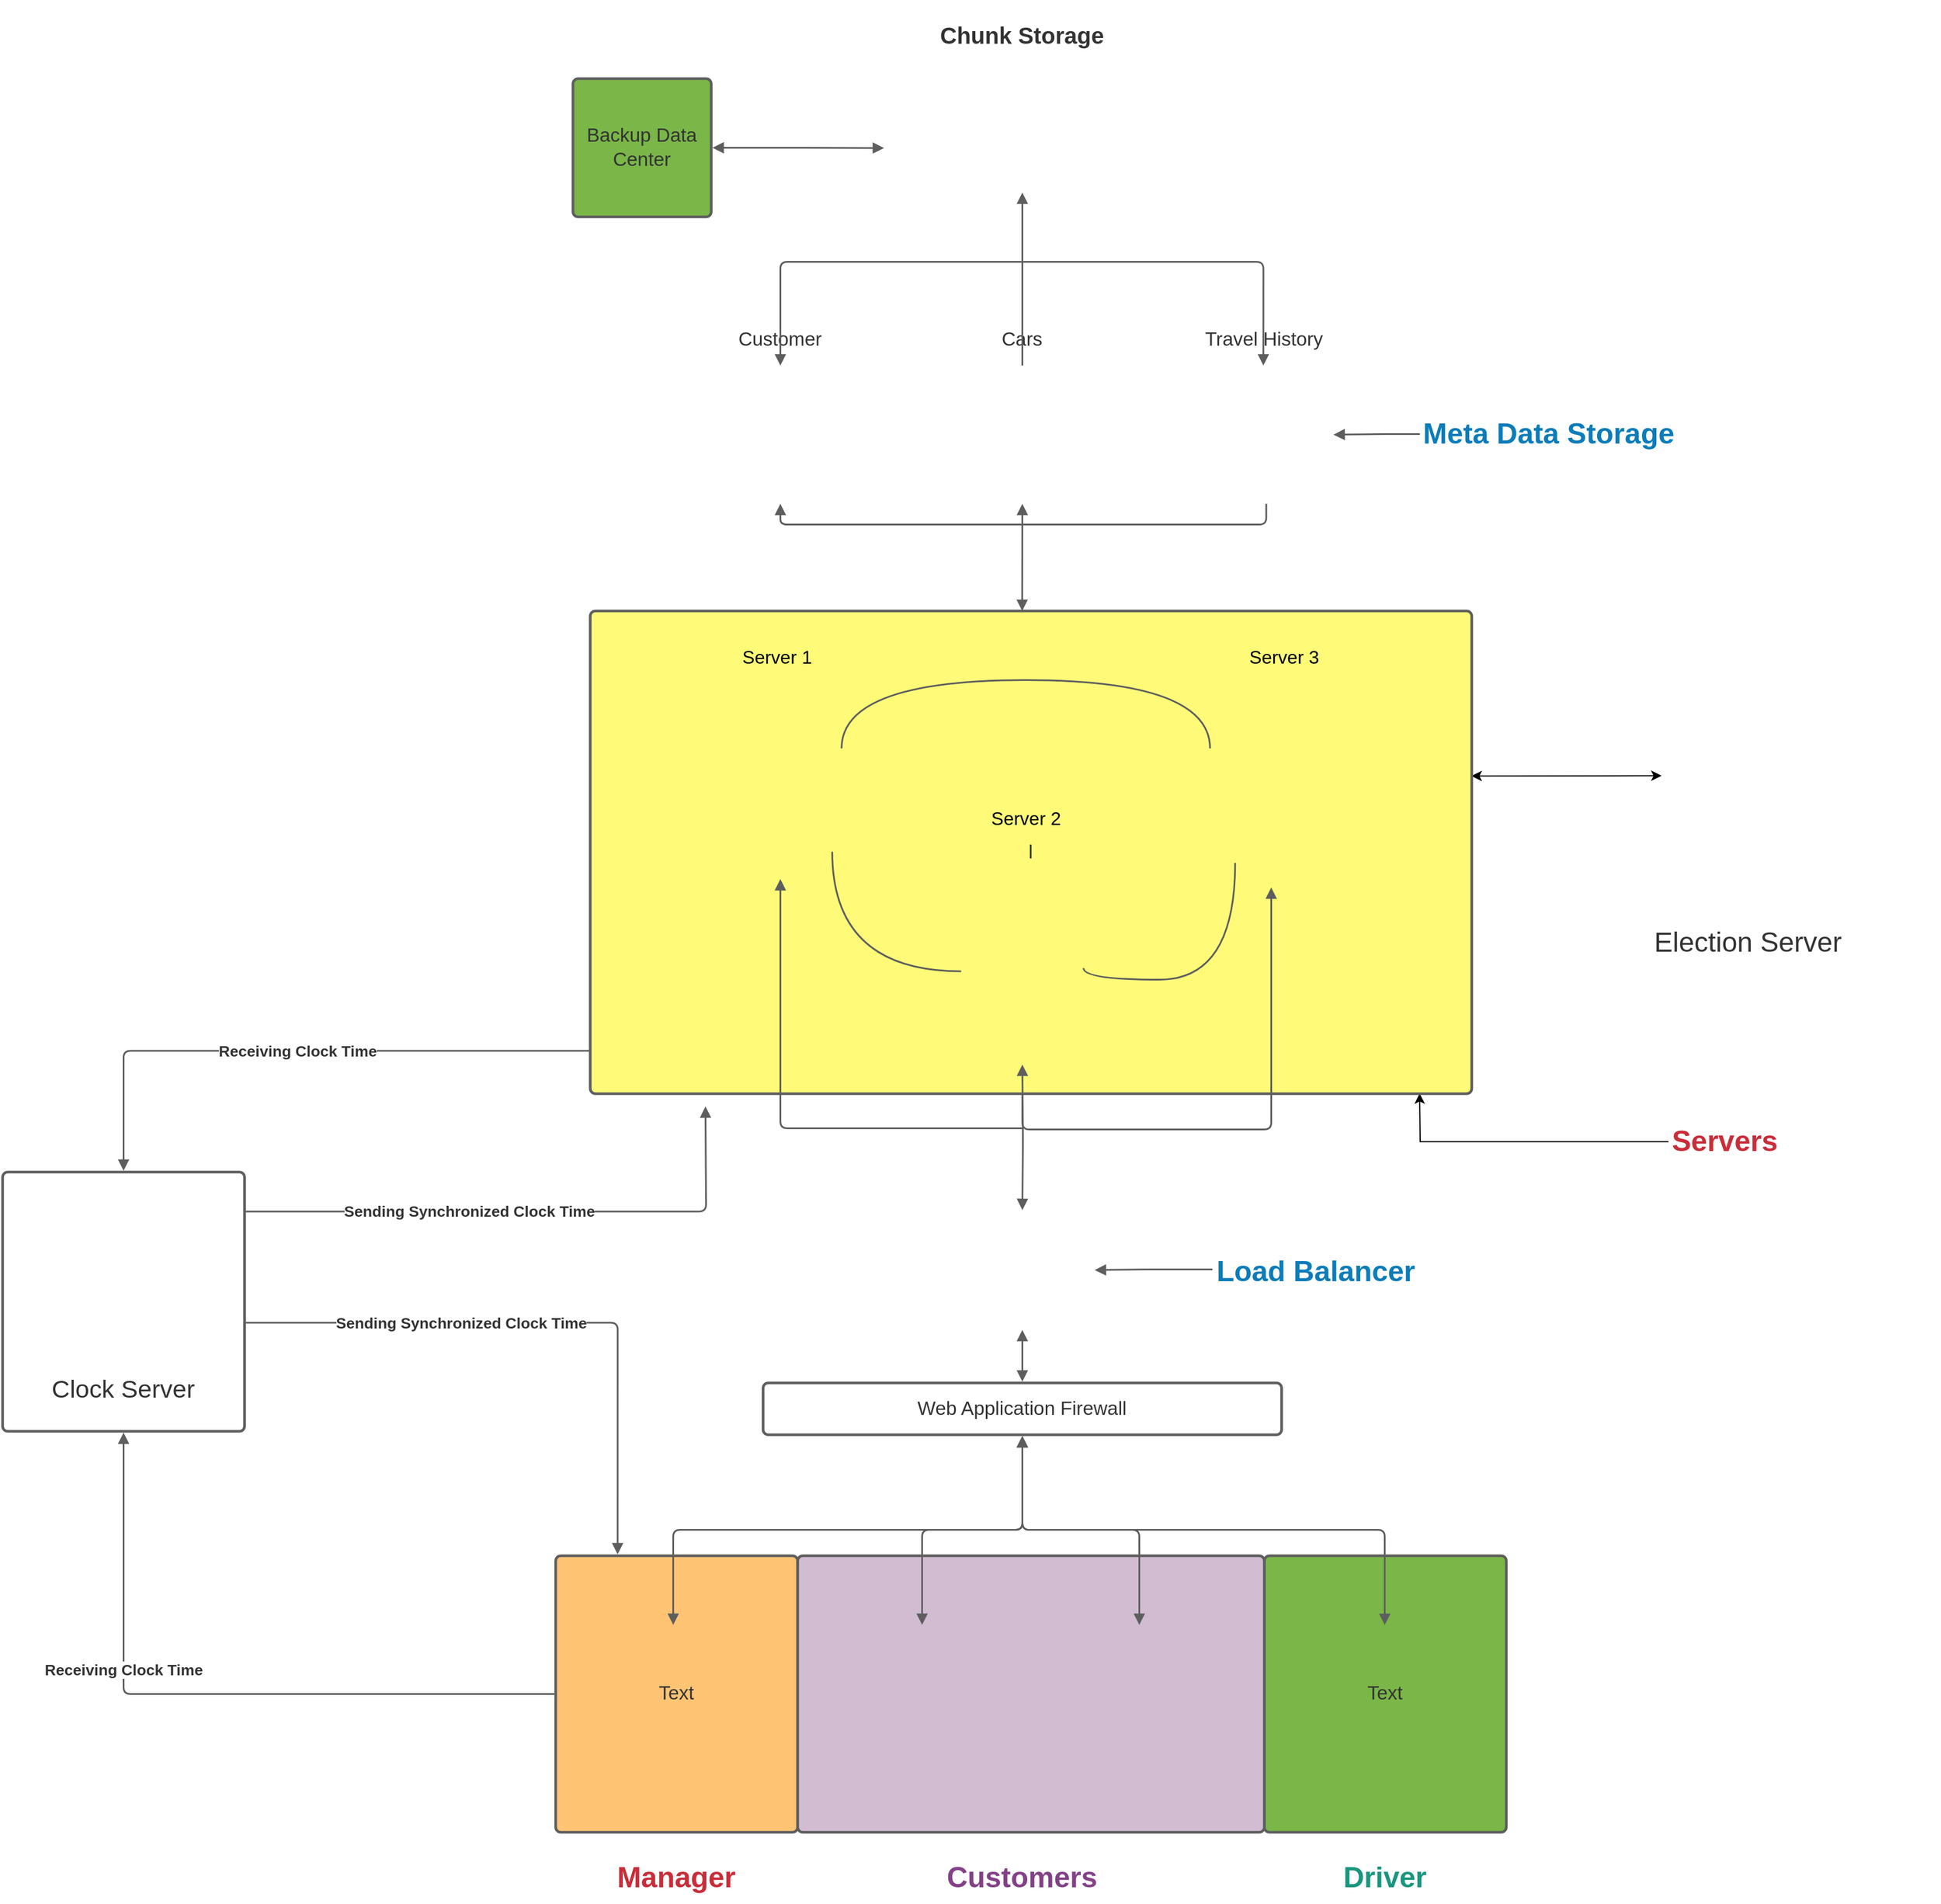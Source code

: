 <mxfile version="15.3.8" type="google"><diagram id="QJz3-LpJAWPJq4f7kyMs" name="Page-1"><mxGraphModel dx="2333" dy="1927" grid="1" gridSize="10" guides="1" tooltips="1" connect="1" arrows="1" fold="1" page="1" pageScale="1" pageWidth="850" pageHeight="1100" math="0" shadow="0"><root><mxCell id="0"/><mxCell id="1" parent="0"/><UserObject label="" lucidchartObjectId="qt9bbZQ~xe8x" id="SaZsJLHCeWkFpMhe_jCe-1"><mxCell style="html=1;overflow=block;blockSpacing=1;whiteSpace=wrap;;whiteSpace=wrap;fontSize=13;spacing=3.8;strokeColor=#5e5e5e;strokeOpacity=100;rounded=1;absoluteArcSize=1;arcSize=9;strokeWidth=2.3;" parent="1" vertex="1"><mxGeometry x="-10" y="627" width="210" height="225" as="geometry"/></mxCell></UserObject><UserObject label="Text" lucidchartObjectId="3f2~ffm9F~uj" id="SaZsJLHCeWkFpMhe_jCe-2"><mxCell style="html=1;overflow=block;blockSpacing=1;whiteSpace=wrap;;whiteSpace=wrap;fontSize=16.7;fontColor=#333333;spacing=3.8;strokeColor=#5e5e5e;strokeOpacity=100;fillOpacity=100;rounded=1;absoluteArcSize=1;arcSize=9;fillColor=#7ab648;strokeWidth=2.3;" parent="1" vertex="1"><mxGeometry x="1085" y="960" width="210" height="240" as="geometry"/></mxCell></UserObject><UserObject label="Text" lucidchartObjectId="cHV_A5EwkfJ5" id="SaZsJLHCeWkFpMhe_jCe-3"><mxCell style="html=1;overflow=block;blockSpacing=1;whiteSpace=wrap;;whiteSpace=wrap;fontSize=16.7;fontColor=#333333;spacing=3.8;strokeColor=#5e5e5e;strokeOpacity=100;fillOpacity=100;rounded=1;absoluteArcSize=1;arcSize=9;fillColor=#ffc374;strokeWidth=2.3;" parent="1" vertex="1"><mxGeometry x="470" y="960" width="210" height="240" as="geometry"/></mxCell></UserObject><UserObject label="" lucidchartObjectId="FDV_tGf8bnLx" id="SaZsJLHCeWkFpMhe_jCe-4"><mxCell style="html=1;overflow=block;blockSpacing=1;whiteSpace=wrap;;whiteSpace=wrap;fontSize=13;spacing=3.8;strokeColor=#5e5e5e;strokeOpacity=100;fillOpacity=100;rounded=1;absoluteArcSize=1;arcSize=9;fillColor=#d1bcd2;strokeWidth=2.3;" parent="1" vertex="1"><mxGeometry x="680" y="960" width="405" height="240" as="geometry"/></mxCell></UserObject><mxCell id="SaZsJLHCeWkFpMhe_jCe-66" style="rounded=0;orthogonalLoop=1;jettySize=auto;html=1;exitX=1;exitY=0.5;exitDx=0;exitDy=0;startArrow=classic;startFill=1;" parent="1" edge="1"><mxGeometry relative="1" as="geometry"><mxPoint x="1430" y="283.286" as="targetPoint"/><mxPoint x="1265" y="283.5" as="sourcePoint"/></mxGeometry></mxCell><UserObject label="" lucidchartObjectId="68U_EY3NaWSD" id="SaZsJLHCeWkFpMhe_jCe-6"><mxCell style="html=1;overflow=block;blockSpacing=1;whiteSpace=wrap;shape=image;whiteSpace=wrap;fontSize=13;spacing=0;strokeColor=none;strokeOpacity=100;strokeWidth=0;image=https://images.lucid.app/images/affb1d6d-7257-47ea-af1e-e43531c54619/content;imageAspect=0;" parent="1" vertex="1"><mxGeometry x="815" y="-73" width="120" height="120" as="geometry"/></mxCell></UserObject><UserObject label="" lucidchartObjectId="QdV_s1v-jKAn" id="SaZsJLHCeWkFpMhe_jCe-10"><mxCell style="html=1;overflow=block;blockSpacing=1;whiteSpace=wrap;shape=image;whiteSpace=wrap;fontSize=13;spacing=0;strokeColor=none;strokeOpacity=100;strokeWidth=0;image=https://images.lucid.app/images/56cf2836-a9e5-45a6-bb32-8368415df0f9/content;imageAspect=0;" parent="1" vertex="1"><mxGeometry x="905" y="1020" width="143" height="149" as="geometry"/></mxCell></UserObject><UserObject label="" lucidchartObjectId="9dV_I-5fs7Q9" id="SaZsJLHCeWkFpMhe_jCe-11"><mxCell style="html=1;overflow=block;blockSpacing=1;whiteSpace=wrap;shape=image;whiteSpace=wrap;fontSize=13;spacing=0;strokeColor=none;strokeOpacity=100;strokeWidth=0;image=https://images.lucid.app/images/1fb789a5-6b61-438f-8692-69fd727f588b/content;imageAspect=0;" parent="1" vertex="1"><mxGeometry x="725" y="1020" width="126" height="150" as="geometry"/></mxCell></UserObject><UserObject label="" lucidchartObjectId="qeV_4AI36nwS" id="SaZsJLHCeWkFpMhe_jCe-12"><mxCell style="html=1;overflow=block;blockSpacing=1;whiteSpace=wrap;shape=image;whiteSpace=wrap;fontSize=13;spacing=0;strokeColor=none;strokeOpacity=100;strokeWidth=0;image=https://images.lucid.app/images/8c7f796b-8d5a-4076-8dda-52d1d59ff8d9/content;imageAspect=0;" parent="1" vertex="1"><mxGeometry x="500" y="1020" width="144" height="152" as="geometry"/></mxCell></UserObject><UserObject label="" lucidchartObjectId="tuV_VJ8RDlnU" id="SaZsJLHCeWkFpMhe_jCe-13"><mxCell style="html=1;overflow=block;blockSpacing=1;whiteSpace=wrap;shape=image;whiteSpace=wrap;fontSize=13;spacing=0;strokeColor=none;strokeOpacity=100;strokeWidth=0;image=https://images.lucid.app/images/910c5bc7-dee5-40f6-b331-773c25731a66/content;imageAspect=0;" parent="1" vertex="1"><mxGeometry x="812" y="660" width="126" height="104" as="geometry"/></mxCell></UserObject><UserObject label="" lucidchartObjectId="7Z3~44MPXO~u" id="SaZsJLHCeWkFpMhe_jCe-14"><mxCell style="html=1;jettySize=18;whiteSpace=wrap;fontSize=13;strokeColor=#5E5E5E;strokeWidth=1.5;rounded=1;arcSize=12;edgeStyle=orthogonalEdgeStyle;startArrow=block;startFill=1;;endArrow=block;endFill=1;;exitX=0.5;exitY=0;exitPerimeter=0;entryX=0.5;entryY=1.025;entryPerimeter=0;" parent="1" source="SaZsJLHCeWkFpMhe_jCe-12" target="SaZsJLHCeWkFpMhe_jCe-34" edge="1"><mxGeometry width="100" height="100" relative="1" as="geometry"><Array as="points"/></mxGeometry></mxCell></UserObject><UserObject label="" lucidchartObjectId="AvV_r2aRUxZ0" id="SaZsJLHCeWkFpMhe_jCe-15"><mxCell style="html=1;jettySize=18;whiteSpace=wrap;fontSize=13;strokeColor=#5E5E5E;strokeWidth=1.5;rounded=1;arcSize=12;edgeStyle=orthogonalEdgeStyle;startArrow=block;startFill=1;;endArrow=block;endFill=1;;exitX=0.5;exitY=0;exitPerimeter=0;entryX=0.5;entryY=1.025;entryPerimeter=0;" parent="1" source="SaZsJLHCeWkFpMhe_jCe-11" target="SaZsJLHCeWkFpMhe_jCe-34" edge="1"><mxGeometry width="100" height="100" relative="1" as="geometry"><Array as="points"/></mxGeometry></mxCell></UserObject><UserObject label="" lucidchartObjectId="Mn4~Ej9OvoyQ" id="SaZsJLHCeWkFpMhe_jCe-16"><mxCell style="html=1;jettySize=18;whiteSpace=wrap;fontSize=13;strokeColor=#5E5E5E;strokeWidth=1.5;rounded=1;arcSize=12;edgeStyle=orthogonalEdgeStyle;startArrow=block;startFill=1;;endArrow=block;endFill=1;;exitX=0.5;exitY=-0.025;exitPerimeter=0;entryX=0.5;entryY=1;entryPerimeter=0;" parent="1" source="SaZsJLHCeWkFpMhe_jCe-34" target="SaZsJLHCeWkFpMhe_jCe-13" edge="1"><mxGeometry width="100" height="100" relative="1" as="geometry"><Array as="points"/></mxGeometry></mxCell></UserObject><UserObject label="" lucidchartObjectId="HvV_gf62OIJo" id="SaZsJLHCeWkFpMhe_jCe-17"><mxCell style="html=1;jettySize=18;whiteSpace=wrap;fontSize=13;strokeColor=#5E5E5E;strokeWidth=1.5;rounded=1;arcSize=12;edgeStyle=orthogonalEdgeStyle;startArrow=block;startFill=1;;endArrow=block;endFill=1;;exitX=0.5;exitY=0;exitPerimeter=0;entryX=0.5;entryY=1.025;entryPerimeter=0;" parent="1" source="SaZsJLHCeWkFpMhe_jCe-10" target="SaZsJLHCeWkFpMhe_jCe-34" edge="1"><mxGeometry width="100" height="100" relative="1" as="geometry"><Array as="points"/></mxGeometry></mxCell></UserObject><UserObject label="" lucidchartObjectId="NvV_AP7sDLC2" id="SaZsJLHCeWkFpMhe_jCe-18"><mxCell style="html=1;jettySize=18;whiteSpace=wrap;fontSize=13;strokeColor=#5E5E5E;strokeWidth=1.5;rounded=1;arcSize=12;edgeStyle=orthogonalEdgeStyle;startArrow=block;startFill=1;;endArrow=block;endFill=1;;exitX=0.5;exitY=0.001;exitPerimeter=0;entryX=0.5;entryY=1.025;entryPerimeter=0;" parent="1" source="SaZsJLHCeWkFpMhe_jCe-27" target="SaZsJLHCeWkFpMhe_jCe-34" edge="1"><mxGeometry width="100" height="100" relative="1" as="geometry"><Array as="points"/></mxGeometry></mxCell></UserObject><UserObject label="" lucidchartObjectId="7yV_u98kPEUX" id="SaZsJLHCeWkFpMhe_jCe-22"><mxCell style="html=1;jettySize=18;whiteSpace=wrap;fontSize=13;strokeColor=#5E5E5E;strokeWidth=1.5;rounded=1;arcSize=12;startArrow=block;startFill=1;;endArrow=block;endFill=1;;exitX=0.5;exitY=1;exitPerimeter=0;entryX=0.49;entryY=0;entryPerimeter=0;entryDx=0;entryDy=0;" parent="1" source="SaZsJLHCeWkFpMhe_jCe-6" target="fz3oyieYwuQHxKkOqPvu-12" edge="1"><mxGeometry width="100" height="100" relative="1" as="geometry"><mxPoint x="875" y="178.74" as="targetPoint"/></mxGeometry></mxCell></UserObject><UserObject label="" lucidchartObjectId="ABV_ip4Hvl0B" id="SaZsJLHCeWkFpMhe_jCe-23"><mxCell style="html=1;jettySize=18;whiteSpace=wrap;fontSize=13;strokeColor=#5E5E5E;strokeWidth=1.5;rounded=1;arcSize=12;edgeStyle=orthogonalEdgeStyle;startArrow=none;;endArrow=block;endFill=1;;exitX=0;exitY=0.5;exitPerimeter=0;entryX=0.998;entryY=0.5;entryPerimeter=0;" parent="1" source="SaZsJLHCeWkFpMhe_jCe-52" target="SaZsJLHCeWkFpMhe_jCe-13" edge="1"><mxGeometry width="100" height="100" relative="1" as="geometry"><Array as="points"/></mxGeometry></mxCell></UserObject><UserObject label="" lucidchartObjectId="jDV_uSnIPnSx" id="SaZsJLHCeWkFpMhe_jCe-25"><mxCell style="html=1;jettySize=18;whiteSpace=wrap;fontSize=13;strokeColor=#5E5E5E;strokeWidth=1.5;rounded=1;arcSize=12;edgeStyle=orthogonalEdgeStyle;startArrow=none;;endArrow=block;endFill=1;;exitX=0;exitY=0.5;exitPerimeter=0;entryX=1;entryY=0.5;entryPerimeter=0;" parent="1" source="SaZsJLHCeWkFpMhe_jCe-54" target="SaZsJLHCeWkFpMhe_jCe-28" edge="1"><mxGeometry width="100" height="100" relative="1" as="geometry"><Array as="points"/></mxGeometry></mxCell></UserObject><UserObject label="" lucidchartObjectId="1IV_I6p9lcF5" id="SaZsJLHCeWkFpMhe_jCe-26"><mxCell style="html=1;overflow=block;blockSpacing=1;whiteSpace=wrap;shape=image;whiteSpace=wrap;fontSize=13;spacing=0;strokeColor=none;strokeOpacity=100;strokeWidth=0;image=https://images.lucid.app/images/d7c0d4bd-05d9-4ce8-adc1-80ca9284cd58/content;imageAspect=0;" parent="1" vertex="1"><mxGeometry x="150" y="30" width="225" height="225" as="geometry"/></mxCell></UserObject><UserObject label="" lucidchartObjectId="Pg2~hMgh53Z5" id="SaZsJLHCeWkFpMhe_jCe-27"><mxCell style="html=1;overflow=block;blockSpacing=1;whiteSpace=wrap;shape=image;whiteSpace=wrap;fontSize=13;spacing=0;strokeColor=none;strokeOpacity=100;strokeWidth=0;image=https://images.lucid.app/images/64f4650f-f193-4853-8c73-4154b6fddcb6/content;imageAspect=0;" parent="1" vertex="1"><mxGeometry x="1115" y="1020" width="149" height="149" as="geometry"/></mxCell></UserObject><UserObject label="" lucidchartObjectId="YU3~bCfieVek" id="SaZsJLHCeWkFpMhe_jCe-28"><mxCell style="html=1;overflow=block;blockSpacing=1;whiteSpace=wrap;shape=image;whiteSpace=wrap;fontSize=13;spacing=0;strokeColor=none;strokeOpacity=100;strokeWidth=0;image=https://images.lucid.app/images/affb1d6d-7257-47ea-af1e-e43531c54619/content;imageAspect=0;" parent="1" vertex="1"><mxGeometry x="1025" y="-73" width="120" height="120" as="geometry"/></mxCell></UserObject><UserObject label="" lucidchartObjectId="YU3~~Dg2Cizn" id="SaZsJLHCeWkFpMhe_jCe-29"><mxCell style="html=1;overflow=block;blockSpacing=1;whiteSpace=wrap;shape=image;whiteSpace=wrap;fontSize=13;spacing=0;strokeColor=none;strokeOpacity=100;strokeWidth=0;image=https://images.lucid.app/images/affb1d6d-7257-47ea-af1e-e43531c54619/content;imageAspect=0;" parent="1" vertex="1"><mxGeometry x="605" y="-73" width="120" height="120" as="geometry"/></mxCell></UserObject><UserObject label="Customer" lucidchartObjectId="mV3~awZjJ5sL" id="SaZsJLHCeWkFpMhe_jCe-30"><mxCell style="html=1;overflow=block;blockSpacing=1;whiteSpace=wrap;;whiteSpace=wrap;fontSize=16.7;fontColor=#333333;spacing=3.8;strokeOpacity=0;fillOpacity=0;rounded=1;absoluteArcSize=1;arcSize=9;fillColor=#ffffff;strokeWidth=2.3;" parent="1" vertex="1"><mxGeometry x="575" y="-118" width="180" height="45" as="geometry"/></mxCell></UserObject><UserObject label="Cars" lucidchartObjectId="uV3~mtMODxE9" id="SaZsJLHCeWkFpMhe_jCe-31"><mxCell style="html=1;overflow=block;blockSpacing=1;whiteSpace=wrap;;whiteSpace=wrap;fontSize=16.7;fontColor=#333333;spacing=3.8;strokeOpacity=0;fillOpacity=0;rounded=1;absoluteArcSize=1;arcSize=9;fillColor=#ffffff;strokeWidth=2.3;" parent="1" vertex="1"><mxGeometry x="785" y="-118" width="180" height="45" as="geometry"/></mxCell></UserObject><UserObject label="Travel History" lucidchartObjectId="RV3~0NZosU.Z" id="SaZsJLHCeWkFpMhe_jCe-32"><mxCell style="html=1;overflow=block;blockSpacing=1;whiteSpace=wrap;;whiteSpace=wrap;fontSize=16.7;fontColor=#333333;spacing=3.8;strokeOpacity=0;fillOpacity=0;rounded=1;absoluteArcSize=1;arcSize=9;fillColor=#ffffff;strokeWidth=2.3;" parent="1" vertex="1"><mxGeometry x="995" y="-118" width="180" height="45" as="geometry"/></mxCell></UserObject><UserObject label="" lucidchartObjectId="vW3~srr_l-rX" id="SaZsJLHCeWkFpMhe_jCe-33"><mxCell style="html=1;jettySize=18;whiteSpace=wrap;fontSize=13;strokeColor=#5E5E5E;strokeWidth=1.5;rounded=1;arcSize=12;edgeStyle=orthogonalEdgeStyle;startArrow=block;startFill=1;;endArrow=block;endFill=1;;exitX=0.5;exitY=0;exitPerimeter=0;entryX=0.493;entryY=0;entryPerimeter=0;" parent="1" source="SaZsJLHCeWkFpMhe_jCe-29" target="SaZsJLHCeWkFpMhe_jCe-28" edge="1"><mxGeometry width="100" height="100" relative="1" as="geometry"><Array as="points"><mxPoint x="665" y="-163"/><mxPoint x="1084" y="-163"/></Array></mxGeometry></mxCell></UserObject><UserObject label="Web Application Firewall" lucidchartObjectId="tm4~6UJmdhlf" id="SaZsJLHCeWkFpMhe_jCe-34"><mxCell style="html=1;overflow=block;blockSpacing=1;whiteSpace=wrap;;whiteSpace=wrap;fontSize=16.7;fontColor=#333333;spacing=9;strokeColor=#5e5e5e;strokeOpacity=100;rounded=1;absoluteArcSize=1;arcSize=9;strokeWidth=2.3;" parent="1" vertex="1"><mxGeometry x="650" y="810" width="450" height="45" as="geometry"/></mxCell></UserObject><UserObject label="Chunk Storage" lucidchartObjectId="ir4~uffII4KJ" id="SaZsJLHCeWkFpMhe_jCe-35"><mxCell style="html=1;overflow=block;blockSpacing=1;whiteSpace=wrap;;whiteSpace=wrap;fontSize=20;fontColor=#333333;fontStyle=1;spacing=3.8;strokeOpacity=0;fillOpacity=0;rounded=1;absoluteArcSize=1;arcSize=9;fillColor=#ffffff;strokeWidth=2.3;" parent="1" vertex="1"><mxGeometry x="785" y="-388" width="180" height="56" as="geometry"/></mxCell></UserObject><mxCell id="SaZsJLHCeWkFpMhe_jCe-36" value="" style="group;dropTarget=0;" parent="1" vertex="1"><mxGeometry x="755" y="-313" width="246" height="90" as="geometry"/></mxCell><UserObject label="" lucidchartObjectId="Qq4~AARhUj8P" id="SaZsJLHCeWkFpMhe_jCe-37"><mxCell style="html=1;overflow=block;blockSpacing=1;whiteSpace=wrap;shape=image;whiteSpace=wrap;fontSize=13;spacing=0;strokeColor=none;strokeOpacity=100;strokeWidth=0;image=https://images.lucid.app/images/e8cb8c3c-b9d4-4449-a10a-248f01b43e83/content;imageAspect=0;" parent="SaZsJLHCeWkFpMhe_jCe-36" vertex="1"><mxGeometry width="60" height="60" as="geometry"/></mxCell></UserObject><UserObject label="" lucidchartObjectId="nv4~QikKNkwJ" id="SaZsJLHCeWkFpMhe_jCe-38"><mxCell style="html=1;overflow=block;blockSpacing=1;whiteSpace=wrap;shape=image;whiteSpace=wrap;fontSize=13;spacing=0;strokeColor=none;strokeOpacity=100;strokeWidth=0;image=https://images.lucid.app/images/e8cb8c3c-b9d4-4449-a10a-248f01b43e83/content;imageAspect=0;" parent="SaZsJLHCeWkFpMhe_jCe-36" vertex="1"><mxGeometry x="63" width="60" height="60" as="geometry"/></mxCell></UserObject><UserObject label="" lucidchartObjectId="nv4~xLWXEYqX" id="SaZsJLHCeWkFpMhe_jCe-39"><mxCell style="html=1;overflow=block;blockSpacing=1;whiteSpace=wrap;shape=image;whiteSpace=wrap;fontSize=13;spacing=0;strokeColor=none;strokeOpacity=100;strokeWidth=0;image=https://images.lucid.app/images/e8cb8c3c-b9d4-4449-a10a-248f01b43e83/content;imageAspect=0;" parent="SaZsJLHCeWkFpMhe_jCe-36" vertex="1"><mxGeometry x="123" width="60" height="60" as="geometry"/></mxCell></UserObject><UserObject label="" lucidchartObjectId="nv4~GSszEBJo" id="SaZsJLHCeWkFpMhe_jCe-40"><mxCell style="html=1;overflow=block;blockSpacing=1;whiteSpace=wrap;shape=image;whiteSpace=wrap;fontSize=13;spacing=0;strokeColor=none;strokeOpacity=100;strokeWidth=0;image=https://images.lucid.app/images/e8cb8c3c-b9d4-4449-a10a-248f01b43e83/content;imageAspect=0;" parent="SaZsJLHCeWkFpMhe_jCe-36" vertex="1"><mxGeometry x="186" width="60" height="60" as="geometry"/></mxCell></UserObject><UserObject label="" lucidchartObjectId="nv4~iHMT._ZP" id="SaZsJLHCeWkFpMhe_jCe-41"><mxCell style="html=1;overflow=block;blockSpacing=1;whiteSpace=wrap;shape=image;whiteSpace=wrap;fontSize=13;spacing=0;strokeColor=none;strokeOpacity=100;strokeWidth=0;image=https://images.lucid.app/images/e8cb8c3c-b9d4-4449-a10a-248f01b43e83/content;imageAspect=0;" parent="SaZsJLHCeWkFpMhe_jCe-36" vertex="1"><mxGeometry y="30" width="60" height="60" as="geometry"/></mxCell></UserObject><UserObject label="" lucidchartObjectId="nv4~z9GyewsJ" id="SaZsJLHCeWkFpMhe_jCe-42"><mxCell style="html=1;overflow=block;blockSpacing=1;whiteSpace=wrap;shape=image;whiteSpace=wrap;fontSize=13;spacing=0;strokeColor=none;strokeOpacity=100;strokeWidth=0;image=https://images.lucid.app/images/e8cb8c3c-b9d4-4449-a10a-248f01b43e83/content;imageAspect=0;" parent="SaZsJLHCeWkFpMhe_jCe-36" vertex="1"><mxGeometry x="60" y="30" width="60" height="60" as="geometry"/></mxCell></UserObject><UserObject label="" lucidchartObjectId="ov4~mJo-ITiJ" id="SaZsJLHCeWkFpMhe_jCe-43"><mxCell style="html=1;overflow=block;blockSpacing=1;whiteSpace=wrap;shape=image;whiteSpace=wrap;fontSize=13;spacing=0;strokeColor=none;strokeOpacity=100;strokeWidth=0;image=https://images.lucid.app/images/e8cb8c3c-b9d4-4449-a10a-248f01b43e83/content;imageAspect=0;" parent="SaZsJLHCeWkFpMhe_jCe-36" vertex="1"><mxGeometry x="186" y="30" width="60" height="60" as="geometry"/></mxCell></UserObject><UserObject label="" lucidchartObjectId="ov4~B.stiswx" id="SaZsJLHCeWkFpMhe_jCe-44"><mxCell style="html=1;overflow=block;blockSpacing=1;whiteSpace=wrap;shape=image;whiteSpace=wrap;fontSize=13;spacing=0;strokeColor=none;strokeOpacity=100;strokeWidth=0;image=https://images.lucid.app/images/e8cb8c3c-b9d4-4449-a10a-248f01b43e83/content;imageAspect=0;" parent="SaZsJLHCeWkFpMhe_jCe-36" vertex="1"><mxGeometry x="126" y="30" width="60" height="60" as="geometry"/></mxCell></UserObject><UserObject label="Backup Data Center" lucidchartObjectId="Lw4~2eret8e2" id="SaZsJLHCeWkFpMhe_jCe-45"><mxCell style="html=1;overflow=block;blockSpacing=1;whiteSpace=wrap;;whiteSpace=wrap;fontSize=16.7;fontColor=#333333;spacing=3.8;strokeColor=#5e5e5e;strokeOpacity=100;fillOpacity=100;rounded=1;absoluteArcSize=1;arcSize=9;fillColor=#7ab648;strokeWidth=2.3;" parent="1" vertex="1"><mxGeometry x="485" y="-322" width="120" height="120" as="geometry"/></mxCell></UserObject><UserObject label="" lucidchartObjectId="1w4~TDm.1tu2" id="SaZsJLHCeWkFpMhe_jCe-46"><mxCell style="html=1;jettySize=18;whiteSpace=wrap;fontSize=13;strokeColor=#5E5E5E;strokeWidth=1.5;rounded=1;arcSize=12;edgeStyle=orthogonalEdgeStyle;startArrow=block;startFill=1;;endArrow=block;endFill=1;;exitX=1.009;exitY=0.5;exitPerimeter=0;entryX=0;entryY=0.854;entryPerimeter=0;" parent="1" source="SaZsJLHCeWkFpMhe_jCe-45" target="SaZsJLHCeWkFpMhe_jCe-37" edge="1"><mxGeometry width="100" height="100" relative="1" as="geometry"><Array as="points"/></mxGeometry></mxCell></UserObject><UserObject label="" lucidchartObjectId="ax4~VQtzg8CA" id="SaZsJLHCeWkFpMhe_jCe-47"><mxCell style="html=1;jettySize=18;whiteSpace=wrap;fontSize=13;strokeColor=#5E5E5E;strokeWidth=1.5;rounded=1;arcSize=12;edgeStyle=orthogonalEdgeStyle;startArrow=none;;endArrow=block;endFill=1;;exitX=0.5;exitY=0;exitPerimeter=0;entryX=1;entryY=0.998;entryPerimeter=0;" parent="1" source="SaZsJLHCeWkFpMhe_jCe-6" target="SaZsJLHCeWkFpMhe_jCe-42" edge="1"><mxGeometry width="100" height="100" relative="1" as="geometry"><Array as="points"/></mxGeometry></mxCell></UserObject><UserObject label="" lucidchartObjectId="Nx4~j-t7I_JO" id="SaZsJLHCeWkFpMhe_jCe-48"><mxCell style="html=1;jettySize=18;whiteSpace=wrap;fontSize=13;strokeColor=#5E5E5E;strokeWidth=1.5;rounded=1;arcSize=12;edgeStyle=orthogonalEdgeStyle;startArrow=none;;endArrow=block;endFill=1;;exitX=0.514;exitY=1;exitPerimeter=0;entryX=0.5;entryY=1;entryPerimeter=0;" parent="1" source="SaZsJLHCeWkFpMhe_jCe-28" target="SaZsJLHCeWkFpMhe_jCe-29" edge="1"><mxGeometry width="100" height="100" relative="1" as="geometry"><Array as="points"/></mxGeometry></mxCell></UserObject><UserObject label="Manager" lucidchartObjectId="LC4~w67mrMCq" id="SaZsJLHCeWkFpMhe_jCe-49"><mxCell style="html=1;overflow=block;blockSpacing=1;whiteSpace=wrap;;whiteSpace=wrap;fontSize=25;fontColor=#c92d39;fontStyle=1;spacing=3.8;strokeOpacity=0;fillOpacity=0;rounded=1;absoluteArcSize=1;arcSize=9;fillColor=#ffffff;strokeWidth=2.3;" parent="1" vertex="1"><mxGeometry x="485" y="1215" width="180" height="45" as="geometry"/></mxCell></UserObject><UserObject label="Customers" lucidchartObjectId="5C4~fU-kZA-o" id="SaZsJLHCeWkFpMhe_jCe-50"><mxCell style="html=1;overflow=block;blockSpacing=1;whiteSpace=wrap;;whiteSpace=wrap;fontSize=25;fontColor=#834187;fontStyle=1;spacing=3.8;strokeOpacity=0;fillOpacity=0;rounded=1;absoluteArcSize=1;arcSize=9;fillColor=#ffffff;strokeWidth=2.3;" parent="1" vertex="1"><mxGeometry x="785" y="1215" width="180" height="45" as="geometry"/></mxCell></UserObject><UserObject label="Driver" lucidchartObjectId="lD4~K.vsxXeE" id="SaZsJLHCeWkFpMhe_jCe-51"><mxCell style="html=1;overflow=block;blockSpacing=1;whiteSpace=wrap;;whiteSpace=wrap;fontSize=25;fontColor=#19967d;fontStyle=1;spacing=3.8;strokeOpacity=0;fillOpacity=0;rounded=1;absoluteArcSize=1;arcSize=9;fillColor=#ffffff;strokeWidth=2.3;" parent="1" vertex="1"><mxGeometry x="1100" y="1215" width="180" height="45" as="geometry"/></mxCell></UserObject><UserObject label="Load Balancer" lucidchartObjectId="-H4~cNwXj8ni" id="SaZsJLHCeWkFpMhe_jCe-52"><mxCell style="html=1;overflow=block;blockSpacing=1;whiteSpace=wrap;;whiteSpace=wrap;fontSize=25;fontColor=#0c7cba;fontStyle=1;spacing=3.8;strokeOpacity=0;fillOpacity=0;rounded=1;absoluteArcSize=1;arcSize=9;fillColor=#ffffff;strokeWidth=2.3;" parent="1" vertex="1"><mxGeometry x="1040" y="689" width="180" height="45" as="geometry"/></mxCell></UserObject><mxCell id="SaZsJLHCeWkFpMhe_jCe-65" style="edgeStyle=orthogonalEdgeStyle;rounded=0;orthogonalLoop=1;jettySize=auto;html=1;exitX=0;exitY=0.5;exitDx=0;exitDy=0;entryX=0.862;entryY=0.983;entryDx=0;entryDy=0;entryPerimeter=0;" parent="1" source="SaZsJLHCeWkFpMhe_jCe-53" edge="1"><mxGeometry relative="1" as="geometry"><mxPoint x="1220.0" y="558.995" as="targetPoint"/></mxGeometry></mxCell><UserObject label="Servers" lucidchartObjectId="zI4~hRa-0wEi" id="SaZsJLHCeWkFpMhe_jCe-53"><mxCell style="html=1;overflow=block;blockSpacing=1;whiteSpace=wrap;;whiteSpace=wrap;fontSize=25;fontColor=#c92d39;fontStyle=1;align=left;spacing=3.8;verticalAlign=top;strokeColor=none;fillOpacity=0;fillColor=#ffffff;strokeWidth=0;" parent="1" vertex="1"><mxGeometry x="1436.02" y="582.35" width="99" height="37" as="geometry"/></mxCell></UserObject><UserObject label="Meta Data  Storage" lucidchartObjectId="WI4~Vq8QDv0J" id="SaZsJLHCeWkFpMhe_jCe-54"><mxCell style="html=1;overflow=block;blockSpacing=1;whiteSpace=wrap;;whiteSpace=wrap;fontSize=25;fontColor=#0c7cba;fontStyle=1;align=left;spacing=3.8;verticalAlign=top;strokeColor=none;fillOpacity=0;fillColor=#ffffff;strokeWidth=0;" parent="1" vertex="1"><mxGeometry x="1220" y="-32" width="232" height="37" as="geometry"/></mxCell></UserObject><UserObject label="" lucidchartObjectId=".s9buho9lwf1" id="SaZsJLHCeWkFpMhe_jCe-55"><mxCell style="html=1;overflow=block;blockSpacing=1;whiteSpace=wrap;shape=image;whiteSpace=wrap;fontSize=13;spacing=3.8;strokeColor=none;strokeOpacity=100;strokeWidth=0;image=https://images.lucid.app/images/65cdb760-348e-48f7-9694-69d87bffff92/content;imageAspect=0;" parent="1" vertex="1"><mxGeometry x="47" y="666" width="96" height="96" as="geometry"/></mxCell></UserObject><UserObject label="Clock Server" lucidchartObjectId="su9bA9~qJhZu" id="SaZsJLHCeWkFpMhe_jCe-56"><mxCell style="html=1;overflow=block;blockSpacing=1;whiteSpace=wrap;;whiteSpace=wrap;fontSize=21.7;fontColor=#333333;spacing=3.8;strokeOpacity=0;fillOpacity=0;rounded=1;absoluteArcSize=1;arcSize=9;fillColor=#ffffff;strokeWidth=2.3;" parent="1" vertex="1"><mxGeometry x="5" y="793" width="180" height="45" as="geometry"/></mxCell></UserObject><UserObject label="" lucidchartObjectId="pv9bxraVbdKL" id="SaZsJLHCeWkFpMhe_jCe-57"><mxCell style="html=1;jettySize=18;whiteSpace=wrap;fontSize=13;strokeColor=#5E5E5E;strokeWidth=1.5;rounded=1;arcSize=12;edgeStyle=orthogonalEdgeStyle;startArrow=none;;endArrow=block;endFill=1;;exitX=0;exitY=0.911;exitPerimeter=0;entryX=0.5;entryY=-0.005;entryPerimeter=0;exitDx=0;exitDy=0;" parent="1" source="fz3oyieYwuQHxKkOqPvu-12" target="SaZsJLHCeWkFpMhe_jCe-1" edge="1"><mxGeometry width="100" height="100" relative="1" as="geometry"><Array as="points"/><mxPoint x="603.92" y="523.02" as="sourcePoint"/></mxGeometry></mxCell></UserObject><mxCell id="SaZsJLHCeWkFpMhe_jCe-58" value="Receiving Clock Time" style="text;html=1;resizable=0;labelBackgroundColor=#ffffff;align=center;verticalAlign=middle;fontStyle=1;fontColor=#333333;;fontSize=13.3;" parent="SaZsJLHCeWkFpMhe_jCe-57" vertex="1"><mxGeometry relative="1" as="geometry"/></mxCell><UserObject label="" lucidchartObjectId="tv9beVC9kfsy" id="SaZsJLHCeWkFpMhe_jCe-59"><mxCell style="html=1;jettySize=18;whiteSpace=wrap;fontSize=13;strokeColor=#5E5E5E;strokeWidth=1.5;rounded=1;arcSize=12;edgeStyle=orthogonalEdgeStyle;startArrow=none;;endArrow=block;endFill=1;;exitX=-0.005;exitY=0.5;exitPerimeter=0;entryX=0.5;entryY=1.005;entryPerimeter=0;" parent="1" source="SaZsJLHCeWkFpMhe_jCe-3" target="SaZsJLHCeWkFpMhe_jCe-1" edge="1"><mxGeometry width="100" height="100" relative="1" as="geometry"><Array as="points"/></mxGeometry></mxCell></UserObject><mxCell id="SaZsJLHCeWkFpMhe_jCe-60" value="Receiving Clock Time" style="text;html=1;resizable=0;labelBackgroundColor=#ffffff;align=center;verticalAlign=middle;fontStyle=1;fontColor=#333333;;fontSize=13.3;" parent="SaZsJLHCeWkFpMhe_jCe-59" vertex="1"><mxGeometry x="0.316" relative="1" as="geometry"/></mxCell><UserObject label="" lucidchartObjectId="qx9bAPL3BIYy" id="SaZsJLHCeWkFpMhe_jCe-61"><mxCell style="html=1;jettySize=18;whiteSpace=wrap;fontSize=13;strokeColor=#5E5E5E;strokeWidth=1.5;rounded=1;arcSize=12;edgeStyle=orthogonalEdgeStyle;startArrow=none;;endArrow=block;endFill=1;;exitX=1.005;exitY=0.152;exitPerimeter=0;" parent="1" source="SaZsJLHCeWkFpMhe_jCe-1" edge="1"><mxGeometry width="100" height="100" relative="1" as="geometry"><Array as="points"/><mxPoint x="600" y="570" as="targetPoint"/></mxGeometry></mxCell></UserObject><mxCell id="SaZsJLHCeWkFpMhe_jCe-62" value="Sending Synchronized Clock Time" style="text;html=1;resizable=0;labelBackgroundColor=#ffffff;align=center;verticalAlign=middle;fontStyle=1;fontColor=#333333;;fontSize=13.3;" parent="SaZsJLHCeWkFpMhe_jCe-61" vertex="1"><mxGeometry x="-0.21" relative="1" as="geometry"/></mxCell><UserObject label="" lucidchartObjectId="MZ9bBtUNL-eH" id="SaZsJLHCeWkFpMhe_jCe-63"><mxCell style="html=1;jettySize=18;whiteSpace=wrap;fontSize=13;strokeColor=#5E5E5E;strokeWidth=1.5;rounded=1;arcSize=12;edgeStyle=orthogonalEdgeStyle;startArrow=none;;endArrow=block;endFill=1;;exitX=1.005;exitY=0.581;exitPerimeter=0;entryX=0.256;entryY=-0.005;entryPerimeter=0;" parent="1" source="SaZsJLHCeWkFpMhe_jCe-1" target="SaZsJLHCeWkFpMhe_jCe-3" edge="1"><mxGeometry width="100" height="100" relative="1" as="geometry"><Array as="points"/></mxGeometry></mxCell></UserObject><mxCell id="SaZsJLHCeWkFpMhe_jCe-64" value="Sending Synchronized Clock Time" style="text;html=1;resizable=0;labelBackgroundColor=#ffffff;align=center;verticalAlign=middle;fontStyle=1;fontColor=#333333;;fontSize=13.3;" parent="SaZsJLHCeWkFpMhe_jCe-63" vertex="1"><mxGeometry x="-0.287" relative="1" as="geometry"/></mxCell><UserObject label="" lucidchartObjectId="-2cet4FOtaif" id="SaZsJLHCeWkFpMhe_jCe-67"><mxCell style="html=1;overflow=block;blockSpacing=1;whiteSpace=wrap;shape=image;whiteSpace=wrap;fontSize=13;spacing=3.8;strokeColor=none;strokeOpacity=100;strokeWidth=0;image=https://images.lucid.app/images/22f4248a-2b95-4e09-bba4-1b32cd91a2ac/content;imageAspect=0;" parent="1" vertex="1"><mxGeometry x="1384" y="150" width="246" height="246" as="geometry"/></mxCell></UserObject><UserObject label="&lt;font style=&quot;font-size: 24px&quot;&gt;Election Server&lt;/font&gt;" lucidchartObjectId="F4cezHC.bPuY" id="SaZsJLHCeWkFpMhe_jCe-68"><mxCell style="html=1;overflow=block;blockSpacing=1;whiteSpace=wrap;;whiteSpace=wrap;fontSize=16.7;fontColor=#333333;spacing=3.8;strokeOpacity=0;fillOpacity=0;rounded=1;absoluteArcSize=1;arcSize=9;fillColor=#ffffff;strokeWidth=2.3;" parent="1" vertex="1"><mxGeometry x="1340" y="405" width="330" height="45" as="geometry"/></mxCell></UserObject><UserObject label="l" lucidchartObjectId="ZxV_rlnVHZHh" id="fz3oyieYwuQHxKkOqPvu-12"><mxCell style="html=1;overflow=block;blockSpacing=1;whiteSpace=wrap;;whiteSpace=wrap;fontSize=16.7;fontColor=#333333;spacing=3.8;strokeColor=#5e5e5e;strokeOpacity=100;fillOpacity=53;rounded=1;absoluteArcSize=1;arcSize=9;fillColor=#fff702;strokeWidth=2.3;" vertex="1" parent="1"><mxGeometry x="500" y="140" width="765" height="419" as="geometry"/></mxCell></UserObject><UserObject label="" lucidchartObjectId="p.U__Fa3Mtjr" id="fz3oyieYwuQHxKkOqPvu-13"><mxCell style="html=1;overflow=block;blockSpacing=1;whiteSpace=wrap;shape=image;whiteSpace=wrap;fontSize=13;spacing=0;strokeColor=none;strokeOpacity=100;strokeWidth=0;image=https://images.lucid.app/images/8d03be20-f9ca-4606-8d78-af638c29d70f/content;imageAspect=0;" vertex="1" parent="1"><mxGeometry x="575" y="199" width="180" height="180" as="geometry"/></mxCell></UserObject><UserObject label="" lucidchartObjectId="B.U_Mf6H8tqc" id="fz3oyieYwuQHxKkOqPvu-14"><mxCell style="html=1;overflow=block;blockSpacing=1;whiteSpace=wrap;shape=image;whiteSpace=wrap;fontSize=13;spacing=0;strokeColor=none;strokeOpacity=100;strokeWidth=0;image=https://images.lucid.app/images/8d03be20-f9ca-4606-8d78-af638c29d70f/content;imageAspect=0;" vertex="1" parent="1"><mxGeometry x="785" y="360" width="180" height="180" as="geometry"/></mxCell></UserObject><UserObject label="" lucidchartObjectId="H.U__eQLFkWe" id="fz3oyieYwuQHxKkOqPvu-15"><mxCell style="html=1;overflow=block;blockSpacing=1;whiteSpace=wrap;shape=image;whiteSpace=wrap;fontSize=13;spacing=0;strokeColor=none;strokeOpacity=100;strokeWidth=0;image=https://images.lucid.app/images/8d03be20-f9ca-4606-8d78-af638c29d70f/content;imageAspect=0;" vertex="1" parent="1"><mxGeometry x="1001" y="199" width="180" height="180" as="geometry"/></mxCell></UserObject><UserObject label="" lucidchartObjectId="dxV_SQ~rfv25" id="fz3oyieYwuQHxKkOqPvu-16"><mxCell style="html=1;jettySize=18;whiteSpace=wrap;fontSize=13;strokeColor=#5E5E5E;strokeWidth=1.5;rounded=1;arcSize=12;edgeStyle=orthogonalEdgeStyle;startArrow=none;;endArrow=block;endFill=1;;exitX=0.5;exitY=0;exitPerimeter=0;entryX=0.5;entryY=0.965;entryPerimeter=0;" edge="1" parent="1" target="fz3oyieYwuQHxKkOqPvu-13"><mxGeometry width="100" height="100" relative="1" as="geometry"><Array as="points"><mxPoint x="665" y="589"/></Array><mxPoint x="875" y="589" as="sourcePoint"/></mxGeometry></mxCell></UserObject><UserObject label="" lucidchartObjectId="jxV_ROGQxr.o" id="fz3oyieYwuQHxKkOqPvu-17"><mxCell style="html=1;jettySize=18;whiteSpace=wrap;fontSize=13;strokeColor=#5E5E5E;strokeWidth=1.5;rounded=1;arcSize=12;edgeStyle=orthogonalEdgeStyle;startArrow=block;startFill=1;;endArrow=block;endFill=1;;entryX=0.5;entryY=0.965;entryPerimeter=0;" edge="1" parent="1" target="fz3oyieYwuQHxKkOqPvu-14"><mxGeometry width="100" height="100" relative="1" as="geometry"><Array as="points"/><mxPoint x="875" y="660" as="sourcePoint"/></mxGeometry></mxCell></UserObject><UserObject label="" lucidchartObjectId="qxV_kggE1NmX" id="fz3oyieYwuQHxKkOqPvu-18"><mxCell style="html=1;jettySize=18;whiteSpace=wrap;fontSize=13;strokeColor=#5E5E5E;strokeWidth=1.5;rounded=1;arcSize=12;edgeStyle=orthogonalEdgeStyle;startArrow=none;;endArrow=block;endFill=1;;exitX=0.5;exitY=0;exitPerimeter=0;" edge="1" parent="1"><mxGeometry width="100" height="100" relative="1" as="geometry"><Array as="points"><mxPoint x="875" y="590"/><mxPoint x="1091" y="590"/></Array><mxPoint x="875" y="559" as="sourcePoint"/><mxPoint x="1091" y="380" as="targetPoint"/></mxGeometry></mxCell></UserObject><UserObject label="" lucidchartObjectId="KmdetxLFW0k8" id="fz3oyieYwuQHxKkOqPvu-19"><mxCell style="html=1;jettySize=18;whiteSpace=wrap;fontSize=13;strokeColor=#5E5E5E;strokeWidth=1.5;rounded=1;arcSize=12;startArrow=none;;endArrow=none;;entryX=0.205;entryY=0.515;entryPerimeter=0;edgeStyle=orthogonalEdgeStyle;curved=1;" edge="1" parent="1" target="fz3oyieYwuQHxKkOqPvu-14"><mxGeometry width="100" height="100" relative="1" as="geometry"><Array as="points"><mxPoint x="710" y="453"/></Array><mxPoint x="710" y="349" as="sourcePoint"/></mxGeometry></mxCell></UserObject><UserObject label="" lucidchartObjectId="IndeH3PMX.MY" id="fz3oyieYwuQHxKkOqPvu-20"><mxCell style="html=1;jettySize=18;whiteSpace=wrap;fontSize=13;strokeColor=#5E5E5E;strokeWidth=1.5;arcSize=12;startArrow=none;;endArrow=none;;exitX=0.795;exitY=0.5;exitPerimeter=0;entryX=0.326;entryY=0.887;entryPerimeter=0;edgeStyle=orthogonalEdgeStyle;curved=1;" edge="1" parent="1" source="fz3oyieYwuQHxKkOqPvu-14" target="fz3oyieYwuQHxKkOqPvu-15"><mxGeometry width="100" height="100" relative="1" as="geometry"><Array as="points"><mxPoint x="928" y="460"/><mxPoint x="1060" y="460"/></Array></mxGeometry></mxCell></UserObject><UserObject label="" lucidchartObjectId="0odeA5ZfuMvR" id="fz3oyieYwuQHxKkOqPvu-21"><mxCell style="html=1;jettySize=18;whiteSpace=wrap;fontSize=13;strokeColor=#5E5E5E;strokeWidth=1.5;rounded=1;arcSize=12;edgeStyle=orthogonalEdgeStyle;curved=1;startArrow=none;;endArrow=none;;exitX=0.795;exitY=0.335;exitPerimeter=0;entryX=0.205;entryY=0.335;entryPerimeter=0;" edge="1" parent="1" source="fz3oyieYwuQHxKkOqPvu-13" target="fz3oyieYwuQHxKkOqPvu-15"><mxGeometry width="100" height="100" relative="1" as="geometry"><Array as="points"><mxPoint x="718" y="200"/><mxPoint x="1038" y="200"/></Array></mxGeometry></mxCell></UserObject><mxCell id="fz3oyieYwuQHxKkOqPvu-27" value="&lt;font style=&quot;font-size: 16px&quot;&gt;Server 1&lt;/font&gt;" style="text;html=1;strokeColor=none;fillColor=none;align=center;verticalAlign=middle;whiteSpace=wrap;rounded=0;" vertex="1" parent="1"><mxGeometry x="630" y="170" width="65" height="20" as="geometry"/></mxCell><mxCell id="fz3oyieYwuQHxKkOqPvu-28" value="&lt;font style=&quot;font-size: 16px&quot;&gt;Server 3&lt;/font&gt;" style="text;html=1;strokeColor=none;fillColor=none;align=center;verticalAlign=middle;whiteSpace=wrap;rounded=0;" vertex="1" parent="1"><mxGeometry x="1070" y="170" width="65" height="20" as="geometry"/></mxCell><mxCell id="fz3oyieYwuQHxKkOqPvu-29" value="&lt;font style=&quot;font-size: 16px&quot;&gt;Server 2&lt;/font&gt;" style="text;html=1;strokeColor=none;fillColor=none;align=center;verticalAlign=middle;whiteSpace=wrap;rounded=0;" vertex="1" parent="1"><mxGeometry x="845.5" y="310" width="65" height="20" as="geometry"/></mxCell></root></mxGraphModel></diagram></mxfile>
